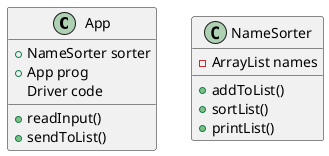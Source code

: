 @startuml
class App {
    + NameSorter sorter
    + App prog
      Driver code
    + readInput()
    + sendToList()
}

class NameSorter {
    - ArrayList names
    + addToList()
    + sortList()
    + printList()
}
@enduml